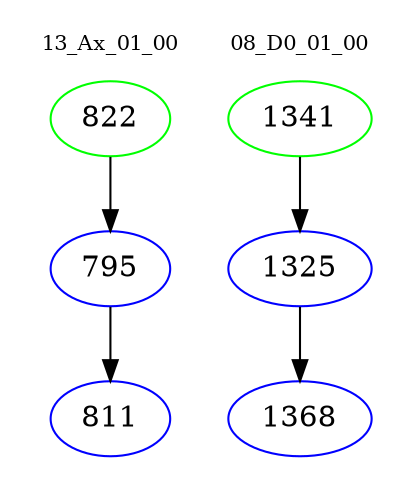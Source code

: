 digraph{
subgraph cluster_0 {
color = white
label = "13_Ax_01_00";
fontsize=10;
T0_822 [label="822", color="green"]
T0_822 -> T0_795 [color="black"]
T0_795 [label="795", color="blue"]
T0_795 -> T0_811 [color="black"]
T0_811 [label="811", color="blue"]
}
subgraph cluster_1 {
color = white
label = "08_D0_01_00";
fontsize=10;
T1_1341 [label="1341", color="green"]
T1_1341 -> T1_1325 [color="black"]
T1_1325 [label="1325", color="blue"]
T1_1325 -> T1_1368 [color="black"]
T1_1368 [label="1368", color="blue"]
}
}
